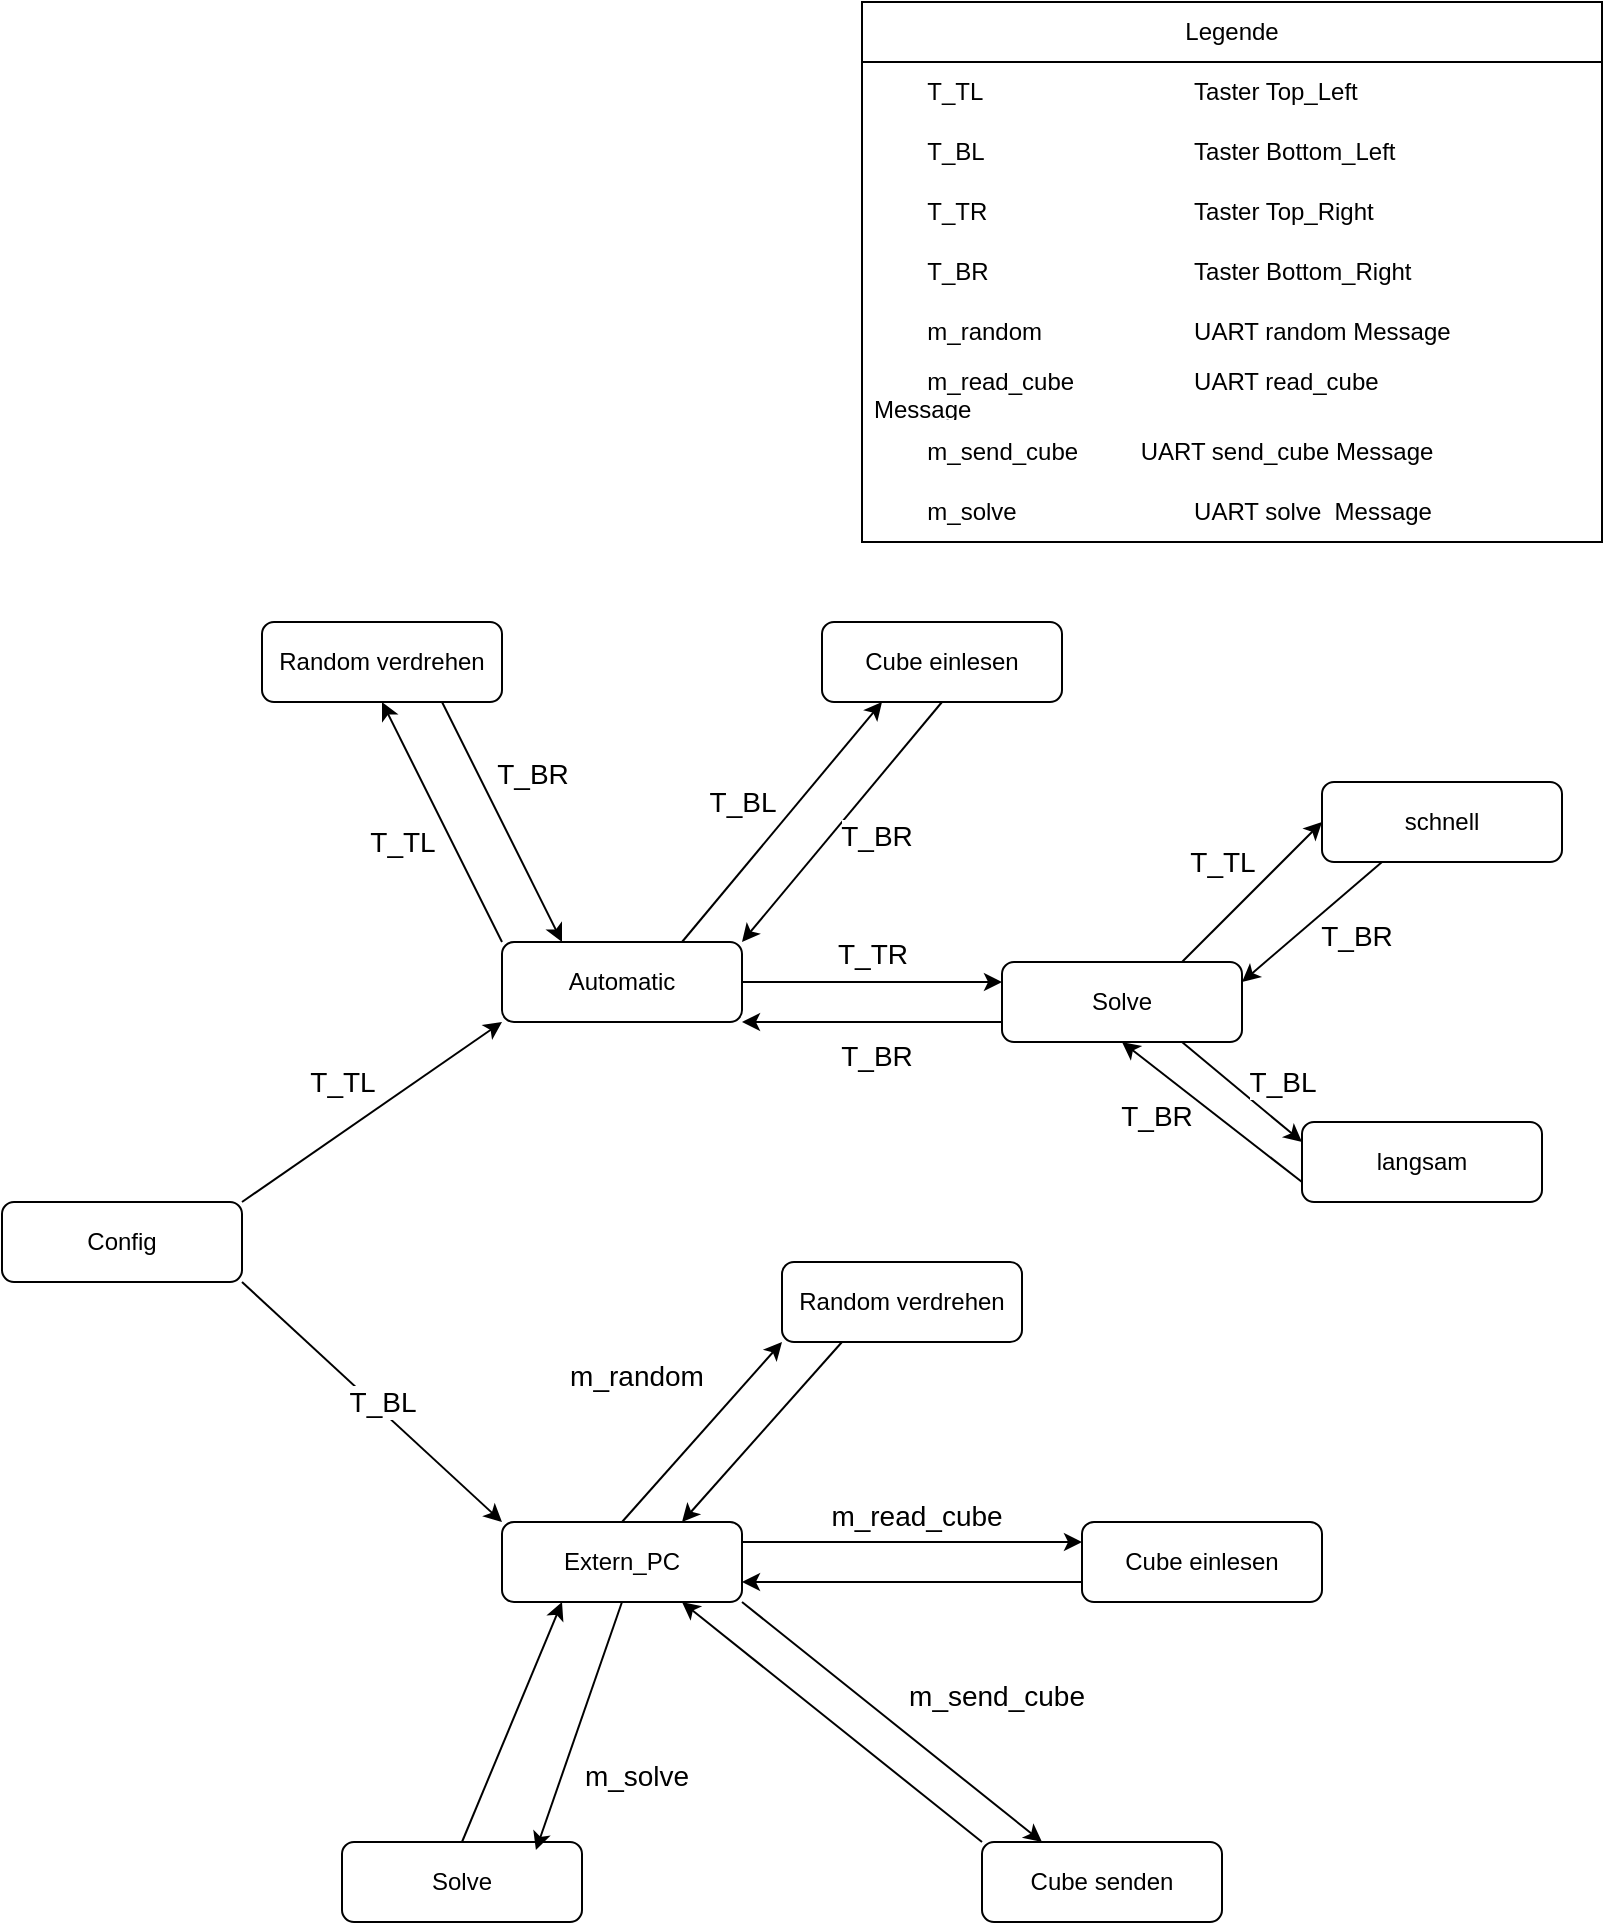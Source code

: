 <mxfile version="24.9.3">
  <diagram id="C5RBs43oDa-KdzZeNtuy" name="Page-1">
    <mxGraphModel dx="1562" dy="817" grid="1" gridSize="10" guides="1" tooltips="1" connect="1" arrows="1" fold="1" page="1" pageScale="1" pageWidth="827" pageHeight="1169" math="0" shadow="0">
      <root>
        <mxCell id="WIyWlLk6GJQsqaUBKTNV-0" />
        <mxCell id="WIyWlLk6GJQsqaUBKTNV-1" parent="WIyWlLk6GJQsqaUBKTNV-0" />
        <mxCell id="WIyWlLk6GJQsqaUBKTNV-3" value="Config" style="rounded=1;whiteSpace=wrap;html=1;fontSize=12;glass=0;strokeWidth=1;shadow=0;" parent="WIyWlLk6GJQsqaUBKTNV-1" vertex="1">
          <mxGeometry x="20" y="610" width="120" height="40" as="geometry" />
        </mxCell>
        <mxCell id="WIyWlLk6GJQsqaUBKTNV-7" value="Cube einlesen" style="rounded=1;whiteSpace=wrap;html=1;fontSize=12;glass=0;strokeWidth=1;shadow=0;" parent="WIyWlLk6GJQsqaUBKTNV-1" vertex="1">
          <mxGeometry x="430" y="320" width="120" height="40" as="geometry" />
        </mxCell>
        <mxCell id="WIyWlLk6GJQsqaUBKTNV-11" value="Automatic" style="rounded=1;whiteSpace=wrap;html=1;fontSize=12;glass=0;strokeWidth=1;shadow=0;" parent="WIyWlLk6GJQsqaUBKTNV-1" vertex="1">
          <mxGeometry x="270" y="480" width="120" height="40" as="geometry" />
        </mxCell>
        <mxCell id="WIyWlLk6GJQsqaUBKTNV-12" value="Random verdrehen" style="rounded=1;whiteSpace=wrap;html=1;fontSize=12;glass=0;strokeWidth=1;shadow=0;" parent="WIyWlLk6GJQsqaUBKTNV-1" vertex="1">
          <mxGeometry x="150" y="320" width="120" height="40" as="geometry" />
        </mxCell>
        <mxCell id="tl7rAXx4WuOvE04T2lpM-1" value="Extern_PC" style="rounded=1;whiteSpace=wrap;html=1;fontSize=12;glass=0;strokeWidth=1;shadow=0;" vertex="1" parent="WIyWlLk6GJQsqaUBKTNV-1">
          <mxGeometry x="270" y="770" width="120" height="40" as="geometry" />
        </mxCell>
        <mxCell id="tl7rAXx4WuOvE04T2lpM-2" value="Solve" style="rounded=1;whiteSpace=wrap;html=1;fontSize=12;glass=0;strokeWidth=1;shadow=0;" vertex="1" parent="WIyWlLk6GJQsqaUBKTNV-1">
          <mxGeometry x="520" y="490" width="120" height="40" as="geometry" />
        </mxCell>
        <mxCell id="tl7rAXx4WuOvE04T2lpM-3" value="Random verdrehen" style="rounded=1;whiteSpace=wrap;html=1;fontSize=12;glass=0;strokeWidth=1;shadow=0;" vertex="1" parent="WIyWlLk6GJQsqaUBKTNV-1">
          <mxGeometry x="410" y="640" width="120" height="40" as="geometry" />
        </mxCell>
        <mxCell id="tl7rAXx4WuOvE04T2lpM-4" value="Cube einlesen" style="rounded=1;whiteSpace=wrap;html=1;fontSize=12;glass=0;strokeWidth=1;shadow=0;" vertex="1" parent="WIyWlLk6GJQsqaUBKTNV-1">
          <mxGeometry x="560" y="770" width="120" height="40" as="geometry" />
        </mxCell>
        <mxCell id="tl7rAXx4WuOvE04T2lpM-5" value="Cube senden" style="rounded=1;whiteSpace=wrap;html=1;fontSize=12;glass=0;strokeWidth=1;shadow=0;" vertex="1" parent="WIyWlLk6GJQsqaUBKTNV-1">
          <mxGeometry x="510" y="930" width="120" height="40" as="geometry" />
        </mxCell>
        <mxCell id="tl7rAXx4WuOvE04T2lpM-6" value="Solve" style="rounded=1;whiteSpace=wrap;html=1;fontSize=12;glass=0;strokeWidth=1;shadow=0;" vertex="1" parent="WIyWlLk6GJQsqaUBKTNV-1">
          <mxGeometry x="190" y="930" width="120" height="40" as="geometry" />
        </mxCell>
        <mxCell id="tl7rAXx4WuOvE04T2lpM-14" value="" style="endArrow=classic;html=1;rounded=0;exitX=0.75;exitY=1;exitDx=0;exitDy=0;entryX=0;entryY=0;entryDx=0;entryDy=0;" edge="1" parent="WIyWlLk6GJQsqaUBKTNV-1" target="tl7rAXx4WuOvE04T2lpM-1">
          <mxGeometry width="50" height="50" relative="1" as="geometry">
            <mxPoint x="140" y="650" as="sourcePoint" />
            <mxPoint x="330" y="550" as="targetPoint" />
          </mxGeometry>
        </mxCell>
        <mxCell id="tl7rAXx4WuOvE04T2lpM-15" value="" style="endArrow=classic;html=1;rounded=0;exitX=0.75;exitY=0;exitDx=0;exitDy=0;entryX=0;entryY=1;entryDx=0;entryDy=0;" edge="1" parent="WIyWlLk6GJQsqaUBKTNV-1" target="WIyWlLk6GJQsqaUBKTNV-11">
          <mxGeometry width="50" height="50" relative="1" as="geometry">
            <mxPoint x="140" y="610" as="sourcePoint" />
            <mxPoint x="660" y="670" as="targetPoint" />
          </mxGeometry>
        </mxCell>
        <mxCell id="tl7rAXx4WuOvE04T2lpM-16" value="" style="endArrow=classic;html=1;rounded=0;exitX=0.5;exitY=0;exitDx=0;exitDy=0;entryX=0;entryY=1;entryDx=0;entryDy=0;" edge="1" parent="WIyWlLk6GJQsqaUBKTNV-1" source="tl7rAXx4WuOvE04T2lpM-1" target="tl7rAXx4WuOvE04T2lpM-3">
          <mxGeometry width="50" height="50" relative="1" as="geometry">
            <mxPoint x="270" y="650" as="sourcePoint" />
            <mxPoint x="350" y="750" as="targetPoint" />
          </mxGeometry>
        </mxCell>
        <mxCell id="tl7rAXx4WuOvE04T2lpM-17" value="" style="endArrow=classic;html=1;rounded=0;exitX=0.25;exitY=1;exitDx=0;exitDy=0;entryX=0.75;entryY=0;entryDx=0;entryDy=0;" edge="1" parent="WIyWlLk6GJQsqaUBKTNV-1" source="tl7rAXx4WuOvE04T2lpM-3" target="tl7rAXx4WuOvE04T2lpM-1">
          <mxGeometry width="50" height="50" relative="1" as="geometry">
            <mxPoint x="390" y="710" as="sourcePoint" />
            <mxPoint x="470" y="810" as="targetPoint" />
          </mxGeometry>
        </mxCell>
        <mxCell id="tl7rAXx4WuOvE04T2lpM-18" value="" style="endArrow=classic;html=1;rounded=0;exitX=1;exitY=0.25;exitDx=0;exitDy=0;entryX=0;entryY=0.25;entryDx=0;entryDy=0;" edge="1" parent="WIyWlLk6GJQsqaUBKTNV-1" source="tl7rAXx4WuOvE04T2lpM-1" target="tl7rAXx4WuOvE04T2lpM-4">
          <mxGeometry width="50" height="50" relative="1" as="geometry">
            <mxPoint x="220" y="700" as="sourcePoint" />
            <mxPoint x="300" y="800" as="targetPoint" />
          </mxGeometry>
        </mxCell>
        <mxCell id="tl7rAXx4WuOvE04T2lpM-19" value="" style="endArrow=classic;html=1;rounded=0;exitX=0;exitY=0.75;exitDx=0;exitDy=0;entryX=1;entryY=0.75;entryDx=0;entryDy=0;" edge="1" parent="WIyWlLk6GJQsqaUBKTNV-1" source="tl7rAXx4WuOvE04T2lpM-4" target="tl7rAXx4WuOvE04T2lpM-1">
          <mxGeometry width="50" height="50" relative="1" as="geometry">
            <mxPoint x="230" y="710" as="sourcePoint" />
            <mxPoint x="310" y="810" as="targetPoint" />
          </mxGeometry>
        </mxCell>
        <mxCell id="tl7rAXx4WuOvE04T2lpM-20" value="" style="endArrow=classic;html=1;rounded=0;exitX=1;exitY=1;exitDx=0;exitDy=0;entryX=0.25;entryY=0;entryDx=0;entryDy=0;" edge="1" parent="WIyWlLk6GJQsqaUBKTNV-1" source="tl7rAXx4WuOvE04T2lpM-1" target="tl7rAXx4WuOvE04T2lpM-5">
          <mxGeometry width="50" height="50" relative="1" as="geometry">
            <mxPoint x="240" y="720" as="sourcePoint" />
            <mxPoint x="320" y="820" as="targetPoint" />
          </mxGeometry>
        </mxCell>
        <mxCell id="tl7rAXx4WuOvE04T2lpM-21" value="" style="endArrow=classic;html=1;rounded=0;exitX=0;exitY=0;exitDx=0;exitDy=0;entryX=0.75;entryY=1;entryDx=0;entryDy=0;" edge="1" parent="WIyWlLk6GJQsqaUBKTNV-1" source="tl7rAXx4WuOvE04T2lpM-5" target="tl7rAXx4WuOvE04T2lpM-1">
          <mxGeometry width="50" height="50" relative="1" as="geometry">
            <mxPoint x="250" y="730" as="sourcePoint" />
            <mxPoint x="330" y="830" as="targetPoint" />
          </mxGeometry>
        </mxCell>
        <mxCell id="tl7rAXx4WuOvE04T2lpM-22" value="" style="endArrow=classic;html=1;rounded=0;exitX=0.5;exitY=1;exitDx=0;exitDy=0;entryX=0.808;entryY=0.1;entryDx=0;entryDy=0;entryPerimeter=0;" edge="1" parent="WIyWlLk6GJQsqaUBKTNV-1" source="tl7rAXx4WuOvE04T2lpM-1" target="tl7rAXx4WuOvE04T2lpM-6">
          <mxGeometry width="50" height="50" relative="1" as="geometry">
            <mxPoint x="260" y="740" as="sourcePoint" />
            <mxPoint x="340" y="840" as="targetPoint" />
          </mxGeometry>
        </mxCell>
        <mxCell id="tl7rAXx4WuOvE04T2lpM-23" value="" style="endArrow=classic;html=1;rounded=0;exitX=0.5;exitY=0;exitDx=0;exitDy=0;entryX=0.25;entryY=1;entryDx=0;entryDy=0;" edge="1" parent="WIyWlLk6GJQsqaUBKTNV-1" source="tl7rAXx4WuOvE04T2lpM-6" target="tl7rAXx4WuOvE04T2lpM-1">
          <mxGeometry width="50" height="50" relative="1" as="geometry">
            <mxPoint x="270" y="750" as="sourcePoint" />
            <mxPoint x="350" y="850" as="targetPoint" />
          </mxGeometry>
        </mxCell>
        <mxCell id="tl7rAXx4WuOvE04T2lpM-24" value="" style="endArrow=classic;html=1;rounded=0;exitX=0;exitY=0;exitDx=0;exitDy=0;entryX=0.5;entryY=1;entryDx=0;entryDy=0;" edge="1" parent="WIyWlLk6GJQsqaUBKTNV-1" source="WIyWlLk6GJQsqaUBKTNV-11" target="WIyWlLk6GJQsqaUBKTNV-12">
          <mxGeometry width="50" height="50" relative="1" as="geometry">
            <mxPoint x="310" y="600" as="sourcePoint" />
            <mxPoint x="390" y="780" as="targetPoint" />
          </mxGeometry>
        </mxCell>
        <mxCell id="tl7rAXx4WuOvE04T2lpM-31" value="&lt;font style=&quot;font-size: 14px;&quot;&gt;T_TL&lt;/font&gt;" style="edgeLabel;html=1;align=center;verticalAlign=middle;resizable=0;points=[];" vertex="1" connectable="0" parent="tl7rAXx4WuOvE04T2lpM-24">
          <mxGeometry x="0.207" y="3" relative="1" as="geometry">
            <mxPoint x="-11" y="21" as="offset" />
          </mxGeometry>
        </mxCell>
        <mxCell id="tl7rAXx4WuOvE04T2lpM-25" value="" style="endArrow=classic;html=1;rounded=0;exitX=0.75;exitY=1;exitDx=0;exitDy=0;entryX=0.25;entryY=0;entryDx=0;entryDy=0;" edge="1" parent="WIyWlLk6GJQsqaUBKTNV-1" source="WIyWlLk6GJQsqaUBKTNV-12" target="WIyWlLk6GJQsqaUBKTNV-11">
          <mxGeometry width="50" height="50" relative="1" as="geometry">
            <mxPoint x="210" y="680" as="sourcePoint" />
            <mxPoint x="290" y="860" as="targetPoint" />
          </mxGeometry>
        </mxCell>
        <mxCell id="tl7rAXx4WuOvE04T2lpM-26" value="" style="endArrow=classic;html=1;rounded=0;exitX=0.75;exitY=0;exitDx=0;exitDy=0;entryX=0.25;entryY=1;entryDx=0;entryDy=0;" edge="1" parent="WIyWlLk6GJQsqaUBKTNV-1" source="WIyWlLk6GJQsqaUBKTNV-11" target="WIyWlLk6GJQsqaUBKTNV-7">
          <mxGeometry width="50" height="50" relative="1" as="geometry">
            <mxPoint x="310" y="580" as="sourcePoint" />
            <mxPoint x="390" y="760" as="targetPoint" />
          </mxGeometry>
        </mxCell>
        <mxCell id="tl7rAXx4WuOvE04T2lpM-27" value="" style="endArrow=classic;html=1;rounded=0;exitX=0.5;exitY=1;exitDx=0;exitDy=0;entryX=1;entryY=0;entryDx=0;entryDy=0;" edge="1" parent="WIyWlLk6GJQsqaUBKTNV-1" source="WIyWlLk6GJQsqaUBKTNV-7" target="WIyWlLk6GJQsqaUBKTNV-11">
          <mxGeometry width="50" height="50" relative="1" as="geometry">
            <mxPoint x="230" y="700" as="sourcePoint" />
            <mxPoint x="310" y="880" as="targetPoint" />
          </mxGeometry>
        </mxCell>
        <mxCell id="tl7rAXx4WuOvE04T2lpM-28" value="" style="endArrow=classic;html=1;rounded=0;exitX=1;exitY=0.5;exitDx=0;exitDy=0;entryX=0;entryY=0.25;entryDx=0;entryDy=0;" edge="1" parent="WIyWlLk6GJQsqaUBKTNV-1" source="WIyWlLk6GJQsqaUBKTNV-11" target="tl7rAXx4WuOvE04T2lpM-2">
          <mxGeometry width="50" height="50" relative="1" as="geometry">
            <mxPoint x="240" y="710" as="sourcePoint" />
            <mxPoint x="320" y="890" as="targetPoint" />
          </mxGeometry>
        </mxCell>
        <mxCell id="tl7rAXx4WuOvE04T2lpM-30" value="" style="endArrow=classic;html=1;rounded=0;exitX=0;exitY=0.75;exitDx=0;exitDy=0;entryX=1;entryY=1;entryDx=0;entryDy=0;" edge="1" parent="WIyWlLk6GJQsqaUBKTNV-1" source="tl7rAXx4WuOvE04T2lpM-2" target="WIyWlLk6GJQsqaUBKTNV-11">
          <mxGeometry width="50" height="50" relative="1" as="geometry">
            <mxPoint x="250" y="720" as="sourcePoint" />
            <mxPoint x="330" y="900" as="targetPoint" />
          </mxGeometry>
        </mxCell>
        <mxCell id="tl7rAXx4WuOvE04T2lpM-32" value="&lt;font style=&quot;font-size: 14px;&quot;&gt;T_BR&lt;/font&gt;" style="edgeLabel;html=1;align=center;verticalAlign=middle;resizable=0;points=[];" vertex="1" connectable="0" parent="WIyWlLk6GJQsqaUBKTNV-1">
          <mxGeometry x="280.002" y="400.003" as="geometry">
            <mxPoint x="5" y="-4" as="offset" />
          </mxGeometry>
        </mxCell>
        <mxCell id="tl7rAXx4WuOvE04T2lpM-33" value="&lt;font style=&quot;font-size: 14px;&quot;&gt;T_BR&lt;/font&gt;" style="edgeLabel;html=1;align=center;verticalAlign=middle;resizable=0;points=[];" vertex="1" connectable="0" parent="WIyWlLk6GJQsqaUBKTNV-1">
          <mxGeometry x="460.002" y="430.003" as="geometry">
            <mxPoint x="-3" y="-3" as="offset" />
          </mxGeometry>
        </mxCell>
        <mxCell id="tl7rAXx4WuOvE04T2lpM-34" value="&lt;font style=&quot;font-size: 14px;&quot;&gt;T_BR&lt;/font&gt;" style="edgeLabel;html=1;align=center;verticalAlign=middle;resizable=0;points=[];" vertex="1" connectable="0" parent="WIyWlLk6GJQsqaUBKTNV-1">
          <mxGeometry x="460.002" y="540.003" as="geometry">
            <mxPoint x="-3" y="-3" as="offset" />
          </mxGeometry>
        </mxCell>
        <mxCell id="tl7rAXx4WuOvE04T2lpM-35" value="&lt;font style=&quot;font-size: 14px;&quot;&gt;T_BL&lt;/font&gt;" style="edgeLabel;html=1;align=center;verticalAlign=middle;resizable=0;points=[];" vertex="1" connectable="0" parent="WIyWlLk6GJQsqaUBKTNV-1">
          <mxGeometry x="390.002" y="410.003" as="geometry" />
        </mxCell>
        <mxCell id="tl7rAXx4WuOvE04T2lpM-36" value="&lt;font style=&quot;font-size: 14px;&quot;&gt;T_TR&lt;/font&gt;" style="edgeLabel;html=1;align=center;verticalAlign=middle;resizable=0;points=[];" vertex="1" connectable="0" parent="WIyWlLk6GJQsqaUBKTNV-1">
          <mxGeometry x="450.002" y="490.003" as="geometry">
            <mxPoint x="5" y="-4" as="offset" />
          </mxGeometry>
        </mxCell>
        <mxCell id="tl7rAXx4WuOvE04T2lpM-37" value="&lt;font style=&quot;font-size: 14px;&quot;&gt;m_random&lt;/font&gt;" style="edgeLabel;html=1;align=center;verticalAlign=middle;resizable=0;points=[];" vertex="1" connectable="0" parent="WIyWlLk6GJQsqaUBKTNV-1">
          <mxGeometry x="340.002" y="700.003" as="geometry">
            <mxPoint x="-3" y="-3" as="offset" />
          </mxGeometry>
        </mxCell>
        <mxCell id="tl7rAXx4WuOvE04T2lpM-38" value="&lt;font style=&quot;font-size: 14px;&quot;&gt;m_read_cube&lt;/font&gt;" style="edgeLabel;html=1;align=center;verticalAlign=middle;resizable=0;points=[];" vertex="1" connectable="0" parent="WIyWlLk6GJQsqaUBKTNV-1">
          <mxGeometry x="480.002" y="770.003" as="geometry">
            <mxPoint x="-3" y="-3" as="offset" />
          </mxGeometry>
        </mxCell>
        <mxCell id="tl7rAXx4WuOvE04T2lpM-39" value="&lt;font style=&quot;font-size: 14px;&quot;&gt;m_send_cube&lt;/font&gt;" style="edgeLabel;html=1;align=center;verticalAlign=middle;resizable=0;points=[];" vertex="1" connectable="0" parent="WIyWlLk6GJQsqaUBKTNV-1">
          <mxGeometry x="520.002" y="860.003" as="geometry">
            <mxPoint x="-3" y="-3" as="offset" />
          </mxGeometry>
        </mxCell>
        <mxCell id="tl7rAXx4WuOvE04T2lpM-40" value="&lt;font style=&quot;font-size: 14px;&quot;&gt;m_solve&lt;/font&gt;" style="edgeLabel;html=1;align=center;verticalAlign=middle;resizable=0;points=[];" vertex="1" connectable="0" parent="WIyWlLk6GJQsqaUBKTNV-1">
          <mxGeometry x="340.002" y="900.003" as="geometry">
            <mxPoint x="-3" y="-3" as="offset" />
          </mxGeometry>
        </mxCell>
        <mxCell id="tl7rAXx4WuOvE04T2lpM-47" value="Legende" style="swimlane;fontStyle=0;childLayout=stackLayout;horizontal=1;startSize=30;horizontalStack=0;resizeParent=1;resizeParentMax=0;resizeLast=0;collapsible=1;marginBottom=0;whiteSpace=wrap;html=1;" vertex="1" parent="WIyWlLk6GJQsqaUBKTNV-1">
          <mxGeometry x="450" y="10" width="370" height="270" as="geometry">
            <mxRectangle x="610" y="525" width="90" height="30" as="alternateBounds" />
          </mxGeometry>
        </mxCell>
        <mxCell id="tl7rAXx4WuOvE04T2lpM-48" value="&lt;span style=&quot;white-space: pre;&quot;&gt;&#x9;&lt;/span&gt;T_TL&lt;span style=&quot;white-space: pre;&quot;&gt;&#x9;&lt;/span&gt;&lt;span style=&quot;white-space: pre;&quot;&gt;&#x9;&lt;/span&gt;&lt;span style=&quot;white-space: pre;&quot;&gt;&#x9;&lt;/span&gt;&lt;span style=&quot;white-space: pre;&quot;&gt;&#x9;&lt;/span&gt;Taster Top_Left" style="text;strokeColor=none;fillColor=none;align=left;verticalAlign=middle;spacingLeft=4;spacingRight=4;overflow=hidden;points=[[0,0.5],[1,0.5]];portConstraint=eastwest;rotatable=0;whiteSpace=wrap;html=1;" vertex="1" parent="tl7rAXx4WuOvE04T2lpM-47">
          <mxGeometry y="30" width="370" height="30" as="geometry" />
        </mxCell>
        <mxCell id="tl7rAXx4WuOvE04T2lpM-49" value="&lt;span style=&quot;white-space: pre;&quot;&gt;&#x9;&lt;/span&gt;T_BL&lt;span style=&quot;white-space: pre;&quot;&gt;&#x9;&lt;/span&gt;&lt;span style=&quot;white-space: pre;&quot;&gt;&#x9;&lt;span style=&quot;white-space: pre;&quot;&gt;&#x9;&lt;/span&gt;&lt;span style=&quot;white-space: pre;&quot;&gt;&#x9;&lt;/span&gt;&lt;/span&gt;Taster Bottom_Left" style="text;strokeColor=none;fillColor=none;align=left;verticalAlign=middle;spacingLeft=4;spacingRight=4;overflow=hidden;points=[[0,0.5],[1,0.5]];portConstraint=eastwest;rotatable=0;whiteSpace=wrap;html=1;" vertex="1" parent="tl7rAXx4WuOvE04T2lpM-47">
          <mxGeometry y="60" width="370" height="30" as="geometry" />
        </mxCell>
        <mxCell id="tl7rAXx4WuOvE04T2lpM-51" value="&lt;span style=&quot;white-space: pre;&quot;&gt;&#x9;&lt;/span&gt;T_TR&lt;span style=&quot;white-space: pre;&quot;&gt;&#x9;&lt;/span&gt;&lt;span style=&quot;white-space: pre;&quot;&gt;&#x9;&lt;span style=&quot;white-space: pre;&quot;&gt;&#x9;&lt;/span&gt;&lt;span style=&quot;white-space: pre;&quot;&gt;&#x9;&lt;/span&gt;&lt;/span&gt;Taster Top_Right" style="text;strokeColor=none;fillColor=none;align=left;verticalAlign=middle;spacingLeft=4;spacingRight=4;overflow=hidden;points=[[0,0.5],[1,0.5]];portConstraint=eastwest;rotatable=0;whiteSpace=wrap;html=1;" vertex="1" parent="tl7rAXx4WuOvE04T2lpM-47">
          <mxGeometry y="90" width="370" height="30" as="geometry" />
        </mxCell>
        <mxCell id="tl7rAXx4WuOvE04T2lpM-50" value="&lt;span style=&quot;white-space: pre;&quot;&gt;&#x9;&lt;/span&gt;T_BR&lt;span style=&quot;white-space: pre;&quot;&gt;&#x9;&lt;/span&gt;&lt;span style=&quot;white-space: pre;&quot;&gt;&#x9;&lt;span style=&quot;white-space: pre;&quot;&gt;&#x9;&lt;/span&gt;&lt;span style=&quot;white-space: pre;&quot;&gt;&#x9;&lt;/span&gt;&lt;/span&gt;Taster Bottom_Right" style="text;strokeColor=none;fillColor=none;align=left;verticalAlign=middle;spacingLeft=4;spacingRight=4;overflow=hidden;points=[[0,0.5],[1,0.5]];portConstraint=eastwest;rotatable=0;whiteSpace=wrap;html=1;" vertex="1" parent="tl7rAXx4WuOvE04T2lpM-47">
          <mxGeometry y="120" width="370" height="30" as="geometry" />
        </mxCell>
        <mxCell id="tl7rAXx4WuOvE04T2lpM-53" value="&lt;span style=&quot;white-space: pre;&quot;&gt;&#x9;&lt;/span&gt;m_random&lt;span style=&quot;white-space: pre;&quot;&gt;&#x9;&lt;/span&gt;&lt;span style=&quot;white-space: pre;&quot;&gt;&#x9;&lt;span style=&quot;white-space: pre;&quot;&gt;&#x9;&lt;/span&gt;&lt;/span&gt;UART random Message" style="text;strokeColor=none;fillColor=none;align=left;verticalAlign=middle;spacingLeft=4;spacingRight=4;overflow=hidden;points=[[0,0.5],[1,0.5]];portConstraint=eastwest;rotatable=0;whiteSpace=wrap;html=1;" vertex="1" parent="tl7rAXx4WuOvE04T2lpM-47">
          <mxGeometry y="150" width="370" height="30" as="geometry" />
        </mxCell>
        <mxCell id="tl7rAXx4WuOvE04T2lpM-54" value="&lt;span style=&quot;white-space: pre;&quot;&gt;&#x9;&lt;/span&gt;m_read_cube&lt;span style=&quot;white-space: pre;&quot;&gt;&#x9;&lt;/span&gt;&lt;span style=&quot;white-space: pre;&quot;&gt;&#x9;&lt;/span&gt;&lt;span style=&quot;white-space: pre;&quot;&gt;&#x9;&lt;/span&gt;UART read_cube Message&lt;span style=&quot;white-space: pre;&quot;&gt;&#x9;&lt;/span&gt;&lt;span style=&quot;white-space: pre;&quot;&gt;&#x9;&lt;/span&gt;&lt;span style=&quot;white-space: pre;&quot;&gt;&#x9;&lt;/span&gt;" style="text;strokeColor=none;fillColor=none;align=left;verticalAlign=middle;spacingLeft=4;spacingRight=4;overflow=hidden;points=[[0,0.5],[1,0.5]];portConstraint=eastwest;rotatable=0;whiteSpace=wrap;html=1;" vertex="1" parent="tl7rAXx4WuOvE04T2lpM-47">
          <mxGeometry y="180" width="370" height="30" as="geometry" />
        </mxCell>
        <mxCell id="tl7rAXx4WuOvE04T2lpM-55" value="&lt;span style=&quot;white-space: pre;&quot;&gt;&#x9;&lt;/span&gt;m_send_cube&lt;span style=&quot;white-space: pre;&quot;&gt;&#x9;&lt;/span&gt;&lt;span style=&quot;white-space: pre;&quot;&gt;&#x9;&lt;/span&gt;UART send_cube Message&lt;span style=&quot;white-space: pre;&quot;&gt;&#x9;&lt;/span&gt;&lt;span style=&quot;white-space: pre;&quot;&gt;&#x9;&lt;/span&gt;&lt;span style=&quot;white-space: pre;&quot;&gt;&#x9;&lt;/span&gt;" style="text;strokeColor=none;fillColor=none;align=left;verticalAlign=middle;spacingLeft=4;spacingRight=4;overflow=hidden;points=[[0,0.5],[1,0.5]];portConstraint=eastwest;rotatable=0;whiteSpace=wrap;html=1;" vertex="1" parent="tl7rAXx4WuOvE04T2lpM-47">
          <mxGeometry y="210" width="370" height="30" as="geometry" />
        </mxCell>
        <mxCell id="tl7rAXx4WuOvE04T2lpM-56" value="&lt;span style=&quot;white-space: pre;&quot;&gt;&#x9;&lt;/span&gt;m_solve&lt;span style=&quot;white-space: pre;&quot;&gt;&#x9;&lt;/span&gt;&lt;span style=&quot;white-space: pre;&quot;&gt;&#x9;&lt;/span&gt;&lt;span style=&quot;white-space: pre;&quot;&gt;&#x9;&lt;/span&gt;&lt;span style=&quot;white-space: pre;&quot;&gt;&#x9;&lt;/span&gt;UART solve&amp;nbsp; Message&lt;span style=&quot;white-space: pre;&quot;&gt;&#x9;&lt;/span&gt;&lt;span style=&quot;white-space: pre;&quot;&gt;&#x9;&lt;/span&gt;&lt;span style=&quot;white-space: pre;&quot;&gt;&#x9;&lt;/span&gt;" style="text;strokeColor=none;fillColor=none;align=left;verticalAlign=middle;spacingLeft=4;spacingRight=4;overflow=hidden;points=[[0,0.5],[1,0.5]];portConstraint=eastwest;rotatable=0;whiteSpace=wrap;html=1;" vertex="1" parent="tl7rAXx4WuOvE04T2lpM-47">
          <mxGeometry y="240" width="370" height="30" as="geometry" />
        </mxCell>
        <mxCell id="tl7rAXx4WuOvE04T2lpM-57" value="&lt;font style=&quot;font-size: 14px;&quot;&gt;T_TL&lt;/font&gt;" style="edgeLabel;html=1;align=center;verticalAlign=middle;resizable=0;points=[];" vertex="1" connectable="0" parent="WIyWlLk6GJQsqaUBKTNV-1">
          <mxGeometry x="190.002" y="550.003" as="geometry" />
        </mxCell>
        <mxCell id="tl7rAXx4WuOvE04T2lpM-58" value="&lt;font style=&quot;font-size: 14px;&quot;&gt;T_BL&lt;/font&gt;" style="edgeLabel;html=1;align=center;verticalAlign=middle;resizable=0;points=[];" vertex="1" connectable="0" parent="WIyWlLk6GJQsqaUBKTNV-1">
          <mxGeometry x="210.002" y="710.003" as="geometry" />
        </mxCell>
        <mxCell id="tl7rAXx4WuOvE04T2lpM-59" value="schnell" style="rounded=1;whiteSpace=wrap;html=1;fontSize=12;glass=0;strokeWidth=1;shadow=0;" vertex="1" parent="WIyWlLk6GJQsqaUBKTNV-1">
          <mxGeometry x="680" y="400" width="120" height="40" as="geometry" />
        </mxCell>
        <mxCell id="tl7rAXx4WuOvE04T2lpM-60" value="langsam" style="rounded=1;whiteSpace=wrap;html=1;fontSize=12;glass=0;strokeWidth=1;shadow=0;" vertex="1" parent="WIyWlLk6GJQsqaUBKTNV-1">
          <mxGeometry x="670" y="570" width="120" height="40" as="geometry" />
        </mxCell>
        <mxCell id="tl7rAXx4WuOvE04T2lpM-61" value="" style="endArrow=classic;html=1;rounded=0;exitX=0.75;exitY=0;exitDx=0;exitDy=0;entryX=0;entryY=0.5;entryDx=0;entryDy=0;" edge="1" parent="WIyWlLk6GJQsqaUBKTNV-1" source="tl7rAXx4WuOvE04T2lpM-2" target="tl7rAXx4WuOvE04T2lpM-59">
          <mxGeometry width="50" height="50" relative="1" as="geometry">
            <mxPoint x="370" y="490" as="sourcePoint" />
            <mxPoint x="470" y="370" as="targetPoint" />
          </mxGeometry>
        </mxCell>
        <mxCell id="tl7rAXx4WuOvE04T2lpM-62" value="" style="endArrow=classic;html=1;rounded=0;exitX=0.25;exitY=1;exitDx=0;exitDy=0;entryX=1;entryY=0.25;entryDx=0;entryDy=0;" edge="1" parent="WIyWlLk6GJQsqaUBKTNV-1" source="tl7rAXx4WuOvE04T2lpM-59" target="tl7rAXx4WuOvE04T2lpM-2">
          <mxGeometry width="50" height="50" relative="1" as="geometry">
            <mxPoint x="380" y="500" as="sourcePoint" />
            <mxPoint x="480" y="380" as="targetPoint" />
          </mxGeometry>
        </mxCell>
        <mxCell id="tl7rAXx4WuOvE04T2lpM-63" value="" style="endArrow=classic;html=1;rounded=0;exitX=0.75;exitY=1;exitDx=0;exitDy=0;entryX=0;entryY=0.25;entryDx=0;entryDy=0;" edge="1" parent="WIyWlLk6GJQsqaUBKTNV-1" source="tl7rAXx4WuOvE04T2lpM-2" target="tl7rAXx4WuOvE04T2lpM-60">
          <mxGeometry width="50" height="50" relative="1" as="geometry">
            <mxPoint x="390" y="510" as="sourcePoint" />
            <mxPoint x="490" y="390" as="targetPoint" />
          </mxGeometry>
        </mxCell>
        <mxCell id="tl7rAXx4WuOvE04T2lpM-64" value="" style="endArrow=classic;html=1;rounded=0;exitX=0;exitY=0.75;exitDx=0;exitDy=0;entryX=0.5;entryY=1;entryDx=0;entryDy=0;" edge="1" parent="WIyWlLk6GJQsqaUBKTNV-1" source="tl7rAXx4WuOvE04T2lpM-60" target="tl7rAXx4WuOvE04T2lpM-2">
          <mxGeometry width="50" height="50" relative="1" as="geometry">
            <mxPoint x="400" y="520" as="sourcePoint" />
            <mxPoint x="500" y="400" as="targetPoint" />
          </mxGeometry>
        </mxCell>
        <mxCell id="tl7rAXx4WuOvE04T2lpM-65" value="&lt;font style=&quot;font-size: 14px;&quot;&gt;T_TL&lt;/font&gt;" style="edgeLabel;html=1;align=center;verticalAlign=middle;resizable=0;points=[];" vertex="1" connectable="0" parent="WIyWlLk6GJQsqaUBKTNV-1">
          <mxGeometry x="630.002" y="440.003" as="geometry" />
        </mxCell>
        <mxCell id="tl7rAXx4WuOvE04T2lpM-66" value="&lt;font style=&quot;font-size: 14px;&quot;&gt;T_BR&lt;/font&gt;" style="edgeLabel;html=1;align=center;verticalAlign=middle;resizable=0;points=[];" vertex="1" connectable="0" parent="WIyWlLk6GJQsqaUBKTNV-1">
          <mxGeometry x="700.002" y="480.003" as="geometry">
            <mxPoint x="-3" y="-3" as="offset" />
          </mxGeometry>
        </mxCell>
        <mxCell id="tl7rAXx4WuOvE04T2lpM-67" value="&lt;font style=&quot;font-size: 14px;&quot;&gt;T_BR&lt;/font&gt;" style="edgeLabel;html=1;align=center;verticalAlign=middle;resizable=0;points=[];" vertex="1" connectable="0" parent="WIyWlLk6GJQsqaUBKTNV-1">
          <mxGeometry x="600.002" y="570.003" as="geometry">
            <mxPoint x="-3" y="-3" as="offset" />
          </mxGeometry>
        </mxCell>
        <mxCell id="tl7rAXx4WuOvE04T2lpM-68" value="&lt;font style=&quot;font-size: 14px;&quot;&gt;T_BL&lt;/font&gt;" style="edgeLabel;html=1;align=center;verticalAlign=middle;resizable=0;points=[];" vertex="1" connectable="0" parent="WIyWlLk6GJQsqaUBKTNV-1">
          <mxGeometry x="660.002" y="550.003" as="geometry" />
        </mxCell>
      </root>
    </mxGraphModel>
  </diagram>
</mxfile>
